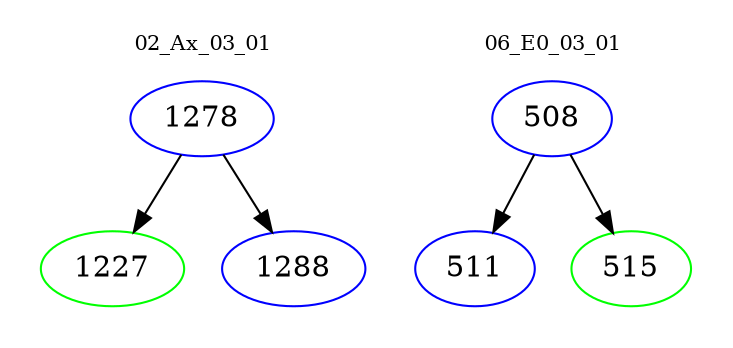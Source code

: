 digraph{
subgraph cluster_0 {
color = white
label = "02_Ax_03_01";
fontsize=10;
T0_1278 [label="1278", color="blue"]
T0_1278 -> T0_1227 [color="black"]
T0_1227 [label="1227", color="green"]
T0_1278 -> T0_1288 [color="black"]
T0_1288 [label="1288", color="blue"]
}
subgraph cluster_1 {
color = white
label = "06_E0_03_01";
fontsize=10;
T1_508 [label="508", color="blue"]
T1_508 -> T1_511 [color="black"]
T1_511 [label="511", color="blue"]
T1_508 -> T1_515 [color="black"]
T1_515 [label="515", color="green"]
}
}
